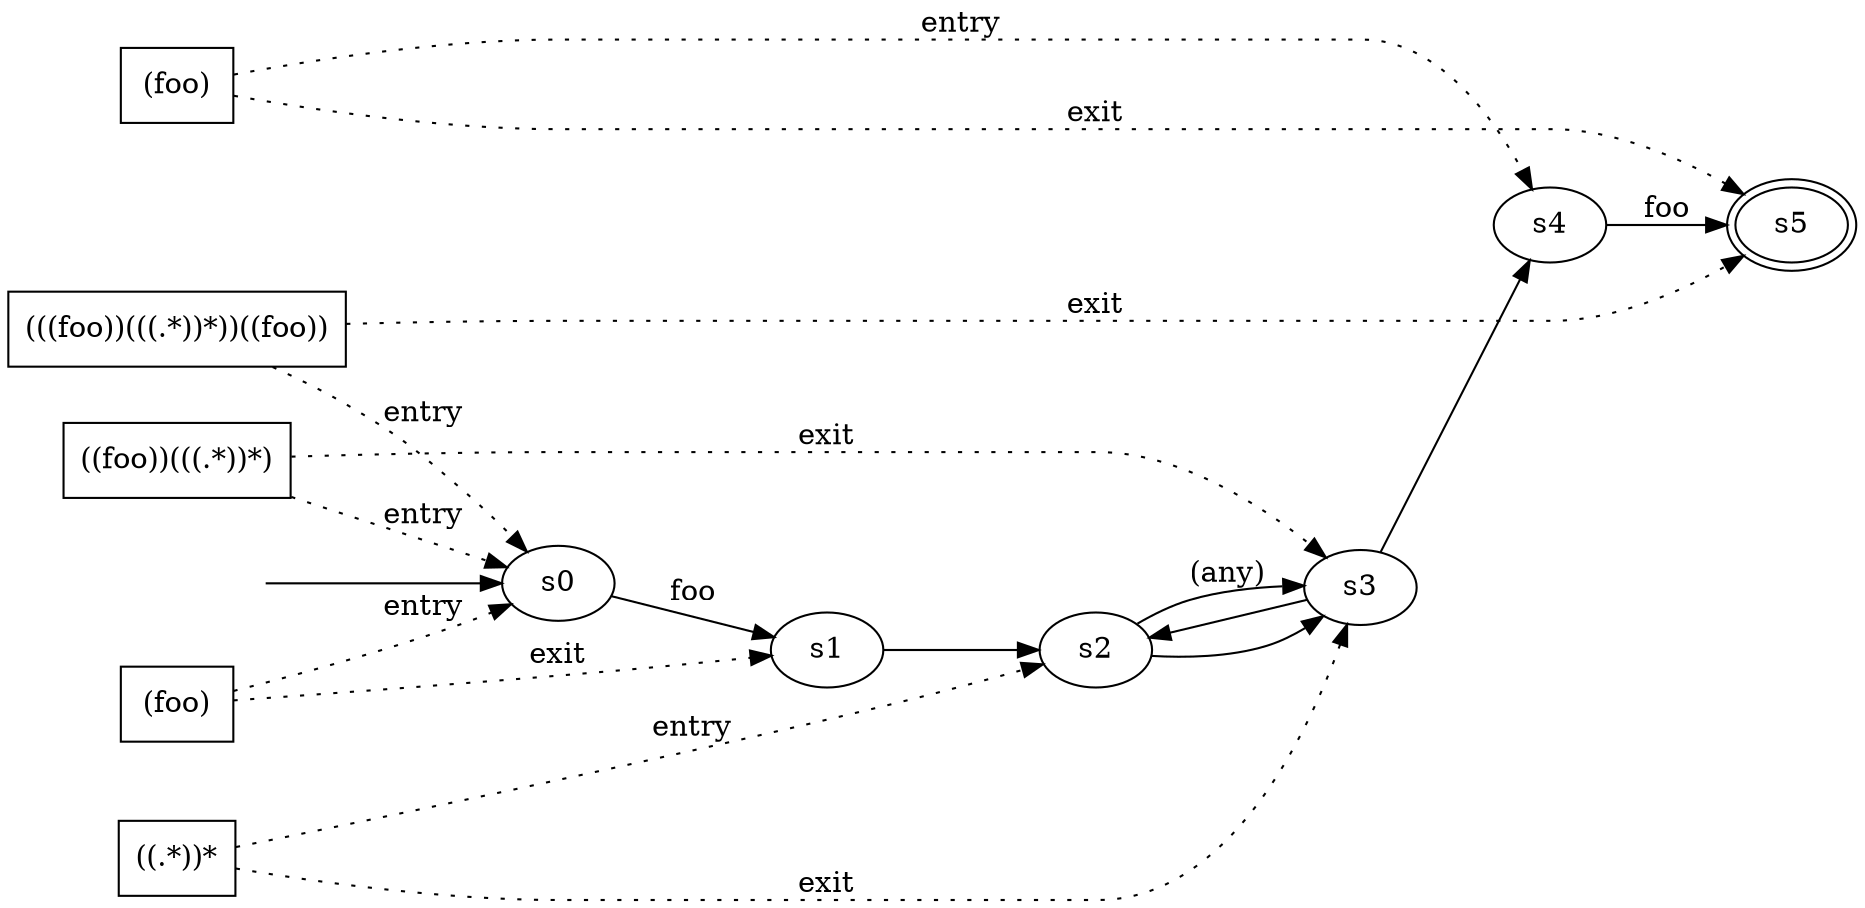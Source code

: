 // File in graphviz .dot format
// Example, create png file using: dot <filename> -Tpng -o out.png
digraph nfa {
rankdir=LR;
s0;
s1;
s2;
s3;
s4;
s5 [peripheries=2];
_start_ [style=invis];
_start_ -> s0
s0 -> s1 [label="foo"];
s1 -> s2;
s2 -> s3;
s2 -> s3 [label="(any)"];
s3 -> s2;
s3 -> s4;
s4 -> s5 [label="foo"];
{
rank = same;
n0 [label="(foo)"][shape = box;];
n1 [label="((.*))*"][shape = box;];
n2 [label="(foo)"][shape = box;];
n3 [label="((foo))(((.*))*)"][shape = box;];
n4 [label="(((foo))(((.*))*))((foo))"][shape = box;];
};
n0 -> s0 [label="entry"][style=dotted];
n0 -> s1 [label="exit"][style=dotted];
n1 -> s2 [label="entry"][style=dotted];
n1 -> s3 [label="exit"][style=dotted];
n2 -> s4 [label="entry"][style=dotted];
n2 -> s5 [label="exit"][style=dotted];
n3 -> s0 [label="entry"][style=dotted];
n3 -> s3 [label="exit"][style=dotted];
n4 -> s0 [label="entry"][style=dotted];
n4 -> s5 [label="exit"][style=dotted];
}